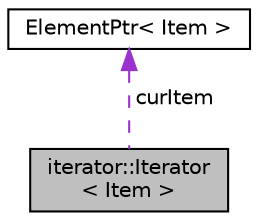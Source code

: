 digraph "iterator::Iterator&lt; Item &gt;"
{
 // LATEX_PDF_SIZE
  edge [fontname="Helvetica",fontsize="10",labelfontname="Helvetica",labelfontsize="10"];
  node [fontname="Helvetica",fontsize="10",shape=record];
  Node1 [label="iterator::Iterator\l\< Item \>",height=0.2,width=0.4,color="black", fillcolor="grey75", style="filled", fontcolor="black",tooltip="イテレータの抽象基底クラス"];
  Node2 -> Node1 [dir="back",color="darkorchid3",fontsize="10",style="dashed",label=" curItem" ,fontname="Helvetica"];
  Node2 [label="ElementPtr\< Item \>",height=0.2,width=0.4,color="black", fillcolor="white", style="filled",URL="$classElementPtr.html",tooltip=" "];
}
